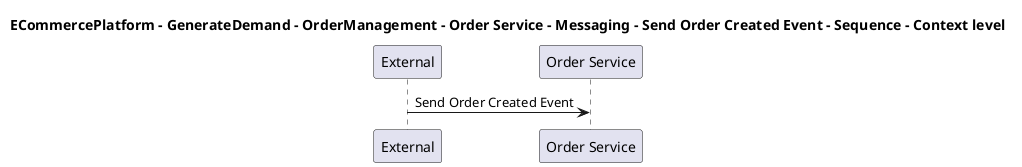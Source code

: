 @startuml

title ECommercePlatform - GenerateDemand - OrderManagement - Order Service - Messaging - Send Order Created Event - Sequence - Context level

participant "External" as C4InterFlow.SoftwareSystems.ExternalSystem
participant "Order Service" as ECommercePlatform.GenerateDemand.OrderManagement.SoftwareSystems.OrderService

C4InterFlow.SoftwareSystems.ExternalSystem -> ECommercePlatform.GenerateDemand.OrderManagement.SoftwareSystems.OrderService : Send Order Created Event


@enduml
